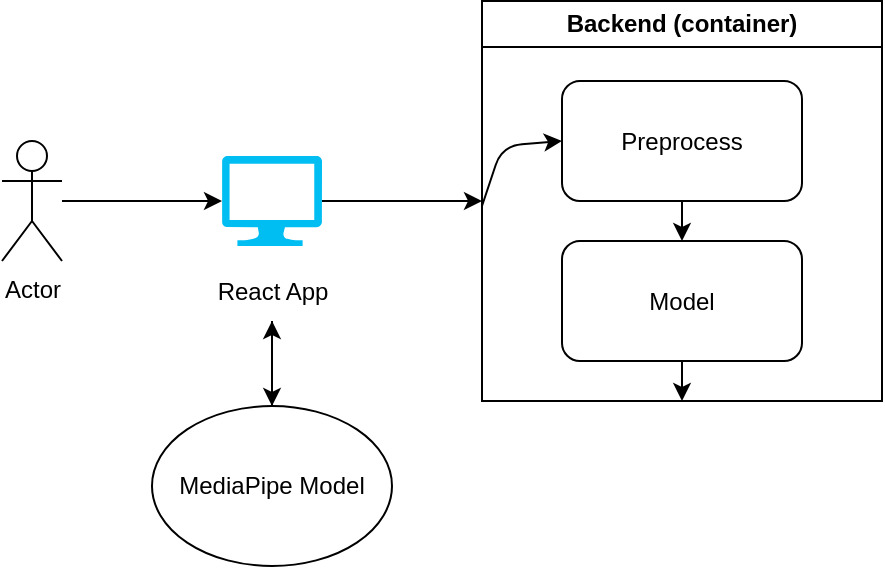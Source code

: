 <mxfile>
    <diagram id="zWmnH0YQ2yvX4dvkW4rK" name="Page-1">
        <mxGraphModel dx="660" dy="509" grid="1" gridSize="10" guides="1" tooltips="1" connect="1" arrows="1" fold="1" page="1" pageScale="1" pageWidth="850" pageHeight="1100" math="0" shadow="0">
            <root>
                <mxCell id="0"/>
                <mxCell id="1" parent="0"/>
                <mxCell id="11" style="edgeStyle=none;html=1;" edge="1" parent="1" source="2" target="3">
                    <mxGeometry relative="1" as="geometry"/>
                </mxCell>
                <mxCell id="2" value="Actor" style="shape=umlActor;verticalLabelPosition=bottom;verticalAlign=top;html=1;outlineConnect=0;" vertex="1" parent="1">
                    <mxGeometry x="110" y="267.5" width="30" height="60" as="geometry"/>
                </mxCell>
                <mxCell id="18" style="edgeStyle=none;html=1;" edge="1" parent="1" source="3" target="7">
                    <mxGeometry relative="1" as="geometry"/>
                </mxCell>
                <mxCell id="3" value="" style="verticalLabelPosition=bottom;html=1;verticalAlign=top;align=center;strokeColor=none;fillColor=#00BEF2;shape=mxgraph.azure.computer;pointerEvents=1;" vertex="1" parent="1">
                    <mxGeometry x="220" y="275" width="50" height="45" as="geometry"/>
                </mxCell>
                <mxCell id="7" value="Backend (container)" style="swimlane;whiteSpace=wrap;html=1;" vertex="1" parent="1">
                    <mxGeometry x="350" y="197.5" width="200" height="200" as="geometry"/>
                </mxCell>
                <mxCell id="19" style="edgeStyle=none;html=1;" edge="1" parent="7" source="16" target="17">
                    <mxGeometry relative="1" as="geometry"/>
                </mxCell>
                <mxCell id="16" value="Preprocess" style="rounded=1;whiteSpace=wrap;html=1;" vertex="1" parent="7">
                    <mxGeometry x="40" y="40" width="120" height="60" as="geometry"/>
                </mxCell>
                <mxCell id="20" style="edgeStyle=none;html=1;" edge="1" parent="7" source="17" target="7">
                    <mxGeometry relative="1" as="geometry"/>
                </mxCell>
                <mxCell id="17" value="Model" style="rounded=1;whiteSpace=wrap;html=1;" vertex="1" parent="7">
                    <mxGeometry x="40" y="120" width="120" height="60" as="geometry"/>
                </mxCell>
                <mxCell id="23" style="edgeStyle=none;html=1;entryX=0;entryY=0.5;entryDx=0;entryDy=0;" edge="1" parent="7" source="7" target="16">
                    <mxGeometry relative="1" as="geometry">
                        <Array as="points">
                            <mxPoint y="102.5"/>
                            <mxPoint x="10" y="72.5"/>
                        </Array>
                    </mxGeometry>
                </mxCell>
                <mxCell id="14" style="edgeStyle=none;html=1;" edge="1" parent="1" source="12" target="13">
                    <mxGeometry relative="1" as="geometry"/>
                </mxCell>
                <mxCell id="12" value="React App" style="text;html=1;align=center;verticalAlign=middle;resizable=0;points=[];autosize=1;strokeColor=none;fillColor=none;" vertex="1" parent="1">
                    <mxGeometry x="205" y="327.5" width="80" height="30" as="geometry"/>
                </mxCell>
                <mxCell id="15" style="edgeStyle=none;html=1;" edge="1" parent="1" source="13" target="12">
                    <mxGeometry relative="1" as="geometry"/>
                </mxCell>
                <mxCell id="13" value="MediaPipe Model" style="ellipse;whiteSpace=wrap;html=1;" vertex="1" parent="1">
                    <mxGeometry x="185" y="400" width="120" height="80" as="geometry"/>
                </mxCell>
            </root>
        </mxGraphModel>
    </diagram>
</mxfile>